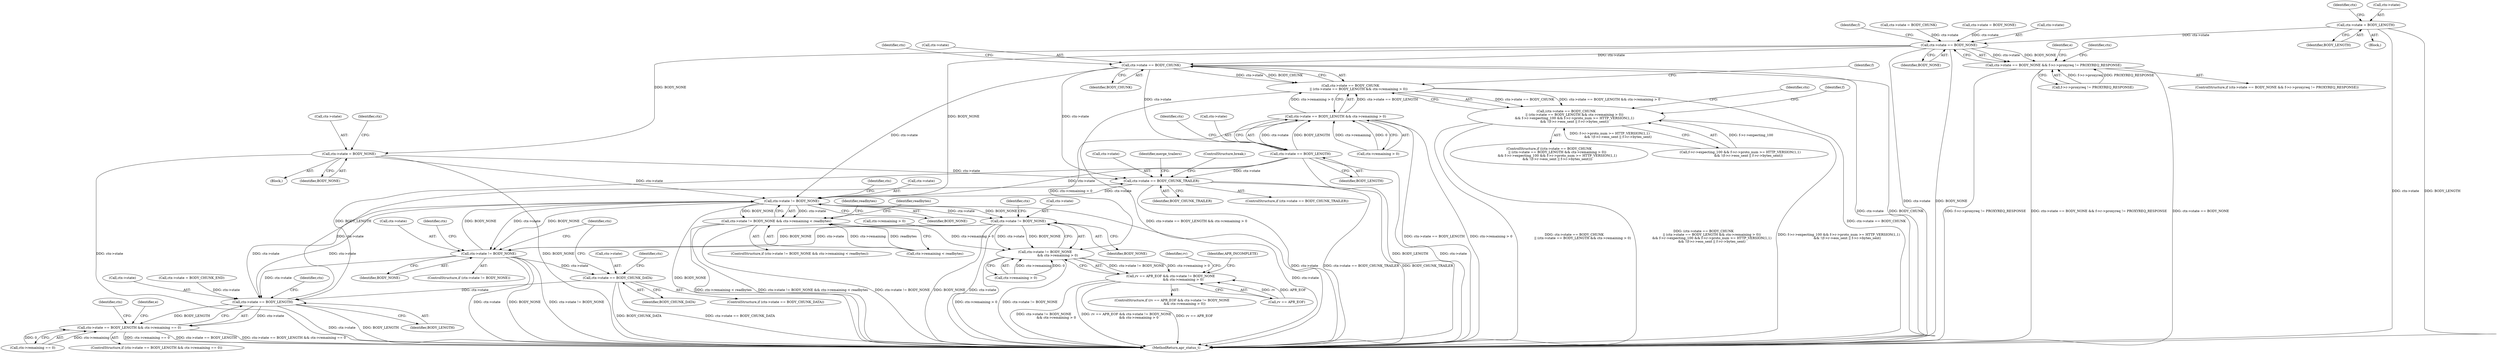 digraph "0_httpd_e427c41257957b57036d5a549b260b6185d1dd73@pointer" {
"1000290" [label="(Call,ctx->state = BODY_LENGTH)"];
"1000343" [label="(Call,ctx->state == BODY_NONE)"];
"1000342" [label="(Call,ctx->state == BODY_NONE && f->r->proxyreq != PROXYREQ_RESPONSE)"];
"1000377" [label="(Call,ctx->state == BODY_CHUNK)"];
"1000376" [label="(Call,ctx->state == BODY_CHUNK\n                || (ctx->state == BODY_LENGTH && ctx->remaining > 0))"];
"1000375" [label="(Call,(ctx->state == BODY_CHUNK\n                || (ctx->state == BODY_LENGTH && ctx->remaining > 0))\n                && f->r->expecting_100 && f->r->proto_num >= HTTP_VERSION(1,1)\n                && !(f->r->eos_sent || f->r->bytes_sent))"];
"1000383" [label="(Call,ctx->state == BODY_LENGTH)"];
"1000382" [label="(Call,ctx->state == BODY_LENGTH && ctx->remaining > 0)"];
"1000735" [label="(Call,ctx->state != BODY_NONE\n                        && ctx->remaining > 0)"];
"1000731" [label="(Call,rv == APR_EOF && ctx->state != BODY_NONE\n                        && ctx->remaining > 0)"];
"1000655" [label="(Call,ctx->state == BODY_CHUNK_TRAILER)"];
"1000682" [label="(Call,ctx->state != BODY_NONE)"];
"1000681" [label="(Call,ctx->state != BODY_NONE && ctx->remaining < readbytes)"];
"1000736" [label="(Call,ctx->state != BODY_NONE)"];
"1000766" [label="(Call,ctx->state != BODY_NONE)"];
"1000798" [label="(Call,ctx->state == BODY_CHUNK_DATA)"];
"1000816" [label="(Call,ctx->state == BODY_LENGTH)"];
"1000815" [label="(Call,ctx->state == BODY_LENGTH && ctx->remaining == 0)"];
"1000431" [label="(Call,ctx->state = BODY_NONE)"];
"1000432" [label="(Call,ctx->state)"];
"1000351" [label="(Identifier,f)"];
"1000731" [label="(Call,rv == APR_EOF && ctx->state != BODY_NONE\n                        && ctx->remaining > 0)"];
"1000700" [label="(Identifier,readbytes)"];
"1000823" [label="(Identifier,ctx)"];
"1000686" [label="(Identifier,BODY_NONE)"];
"1000387" [label="(Identifier,BODY_LENGTH)"];
"1000687" [label="(Call,ctx->remaining < readbytes)"];
"1000689" [label="(Identifier,ctx)"];
"1000799" [label="(Call,ctx->state)"];
"1000765" [label="(ControlStructure,if (ctx->state != BODY_NONE))"];
"1000821" [label="(Call,ctx->remaining == 0)"];
"1000300" [label="(Identifier,ctx)"];
"1000431" [label="(Call,ctx->state = BODY_NONE)"];
"1000377" [label="(Call,ctx->state == BODY_CHUNK)"];
"1000390" [label="(Identifier,ctx)"];
"1000820" [label="(Identifier,BODY_LENGTH)"];
"1000341" [label="(ControlStructure,if (ctx->state == BODY_NONE && f->r->proxyreq != PROXYREQ_RESPONSE))"];
"1000778" [label="(Call,ctx->remaining > 0)"];
"1000736" [label="(Call,ctx->state != BODY_NONE)"];
"1000815" [label="(Call,ctx->state == BODY_LENGTH && ctx->remaining == 0)"];
"1000348" [label="(Call,f->r->proxyreq != PROXYREQ_RESPONSE)"];
"1000382" [label="(Call,ctx->state == BODY_LENGTH && ctx->remaining > 0)"];
"1000427" [label="(Identifier,f)"];
"1000774" [label="(Identifier,ctx)"];
"1000743" [label="(Identifier,ctx)"];
"1000288" [label="(Block,)"];
"1000261" [label="(Call,ctx->state = BODY_CHUNK)"];
"1000817" [label="(Call,ctx->state)"];
"1000435" [label="(Identifier,BODY_NONE)"];
"1000375" [label="(Call,(ctx->state == BODY_CHUNK\n                || (ctx->state == BODY_LENGTH && ctx->remaining > 0))\n                && f->r->expecting_100 && f->r->proto_num >= HTTP_VERSION(1,1)\n                && !(f->r->eos_sent || f->r->bytes_sent))"];
"1000751" [label="(Identifier,rv)"];
"1000766" [label="(Call,ctx->state != BODY_NONE)"];
"1000342" [label="(Call,ctx->state == BODY_NONE && f->r->proxyreq != PROXYREQ_RESPONSE)"];
"1000828" [label="(Identifier,e)"];
"1000737" [label="(Call,ctx->state)"];
"1000845" [label="(Identifier,ctx)"];
"1000654" [label="(ControlStructure,if (ctx->state == BODY_CHUNK_TRAILER))"];
"1000520" [label="(Identifier,ctx)"];
"1000384" [label="(Call,ctx->state)"];
"1000680" [label="(ControlStructure,if (ctx->state != BODY_NONE && ctx->remaining < readbytes))"];
"1000376" [label="(Call,ctx->state == BODY_CHUNK\n                || (ctx->state == BODY_LENGTH && ctx->remaining > 0))"];
"1000748" [label="(Identifier,APR_INCOMPLETE)"];
"1000735" [label="(Call,ctx->state != BODY_NONE\n                        && ctx->remaining > 0)"];
"1000357" [label="(Identifier,e)"];
"1000385" [label="(Identifier,ctx)"];
"1000908" [label="(MethodReturn,apr_status_t)"];
"1000290" [label="(Call,ctx->state = BODY_LENGTH)"];
"1000196" [label="(Call,ctx->state = BODY_NONE)"];
"1000740" [label="(Identifier,BODY_NONE)"];
"1000347" [label="(Identifier,BODY_NONE)"];
"1000682" [label="(Call,ctx->state != BODY_NONE)"];
"1000430" [label="(Block,)"];
"1000804" [label="(Call,ctx->state = BODY_CHUNK_END)"];
"1000741" [label="(Call,ctx->remaining > 0)"];
"1000294" [label="(Identifier,BODY_LENGTH)"];
"1000383" [label="(Call,ctx->state == BODY_LENGTH)"];
"1000818" [label="(Identifier,ctx)"];
"1000438" [label="(Identifier,ctx)"];
"1000343" [label="(Call,ctx->state == BODY_NONE)"];
"1000816" [label="(Call,ctx->state == BODY_LENGTH)"];
"1000798" [label="(Call,ctx->state == BODY_CHUNK_DATA)"];
"1000381" [label="(Identifier,BODY_CHUNK)"];
"1000814" [label="(ControlStructure,if (ctx->state == BODY_LENGTH && ctx->remaining == 0))"];
"1000770" [label="(Identifier,BODY_NONE)"];
"1000656" [label="(Call,ctx->state)"];
"1000681" [label="(Call,ctx->state != BODY_NONE && ctx->remaining < readbytes)"];
"1000730" [label="(ControlStructure,if (rv == APR_EOF && ctx->state != BODY_NONE\n                        && ctx->remaining > 0))"];
"1000291" [label="(Call,ctx->state)"];
"1000732" [label="(Call,rv == APR_EOF)"];
"1000659" [label="(Identifier,BODY_CHUNK_TRAILER)"];
"1000806" [label="(Identifier,ctx)"];
"1000396" [label="(Identifier,f)"];
"1000374" [label="(ControlStructure,if ((ctx->state == BODY_CHUNK\n                || (ctx->state == BODY_LENGTH && ctx->remaining > 0))\n                && f->r->expecting_100 && f->r->proto_num >= HTTP_VERSION(1,1)\n                && !(f->r->eos_sent || f->r->bytes_sent)))"];
"1000393" [label="(Call,f->r->expecting_100 && f->r->proto_num >= HTTP_VERSION(1,1)\n                && !(f->r->eos_sent || f->r->bytes_sent))"];
"1000388" [label="(Call,ctx->remaining > 0)"];
"1000655" [label="(Call,ctx->state == BODY_CHUNK_TRAILER)"];
"1000767" [label="(Call,ctx->state)"];
"1000797" [label="(ControlStructure,if (ctx->state == BODY_CHUNK_DATA))"];
"1000663" [label="(Identifier,merge_trailers)"];
"1000379" [label="(Identifier,ctx)"];
"1000378" [label="(Call,ctx->state)"];
"1000694" [label="(Identifier,readbytes)"];
"1000683" [label="(Call,ctx->state)"];
"1000344" [label="(Call,ctx->state)"];
"1000802" [label="(Identifier,BODY_CHUNK_DATA)"];
"1000675" [label="(ControlStructure,break;)"];
"1000290" -> "1000288"  [label="AST: "];
"1000290" -> "1000294"  [label="CFG: "];
"1000291" -> "1000290"  [label="AST: "];
"1000294" -> "1000290"  [label="AST: "];
"1000300" -> "1000290"  [label="CFG: "];
"1000290" -> "1000908"  [label="DDG: ctx->state"];
"1000290" -> "1000908"  [label="DDG: BODY_LENGTH"];
"1000290" -> "1000343"  [label="DDG: ctx->state"];
"1000343" -> "1000342"  [label="AST: "];
"1000343" -> "1000347"  [label="CFG: "];
"1000344" -> "1000343"  [label="AST: "];
"1000347" -> "1000343"  [label="AST: "];
"1000351" -> "1000343"  [label="CFG: "];
"1000342" -> "1000343"  [label="CFG: "];
"1000343" -> "1000908"  [label="DDG: ctx->state"];
"1000343" -> "1000908"  [label="DDG: BODY_NONE"];
"1000343" -> "1000342"  [label="DDG: ctx->state"];
"1000343" -> "1000342"  [label="DDG: BODY_NONE"];
"1000261" -> "1000343"  [label="DDG: ctx->state"];
"1000196" -> "1000343"  [label="DDG: ctx->state"];
"1000343" -> "1000377"  [label="DDG: ctx->state"];
"1000343" -> "1000431"  [label="DDG: BODY_NONE"];
"1000343" -> "1000682"  [label="DDG: BODY_NONE"];
"1000342" -> "1000341"  [label="AST: "];
"1000342" -> "1000348"  [label="CFG: "];
"1000348" -> "1000342"  [label="AST: "];
"1000357" -> "1000342"  [label="CFG: "];
"1000379" -> "1000342"  [label="CFG: "];
"1000342" -> "1000908"  [label="DDG: ctx->state == BODY_NONE"];
"1000342" -> "1000908"  [label="DDG: f->r->proxyreq != PROXYREQ_RESPONSE"];
"1000342" -> "1000908"  [label="DDG: ctx->state == BODY_NONE && f->r->proxyreq != PROXYREQ_RESPONSE"];
"1000348" -> "1000342"  [label="DDG: f->r->proxyreq"];
"1000348" -> "1000342"  [label="DDG: PROXYREQ_RESPONSE"];
"1000377" -> "1000376"  [label="AST: "];
"1000377" -> "1000381"  [label="CFG: "];
"1000378" -> "1000377"  [label="AST: "];
"1000381" -> "1000377"  [label="AST: "];
"1000385" -> "1000377"  [label="CFG: "];
"1000376" -> "1000377"  [label="CFG: "];
"1000377" -> "1000908"  [label="DDG: ctx->state"];
"1000377" -> "1000908"  [label="DDG: BODY_CHUNK"];
"1000377" -> "1000376"  [label="DDG: ctx->state"];
"1000377" -> "1000376"  [label="DDG: BODY_CHUNK"];
"1000377" -> "1000383"  [label="DDG: ctx->state"];
"1000377" -> "1000655"  [label="DDG: ctx->state"];
"1000377" -> "1000682"  [label="DDG: ctx->state"];
"1000376" -> "1000375"  [label="AST: "];
"1000376" -> "1000382"  [label="CFG: "];
"1000382" -> "1000376"  [label="AST: "];
"1000396" -> "1000376"  [label="CFG: "];
"1000375" -> "1000376"  [label="CFG: "];
"1000376" -> "1000908"  [label="DDG: ctx->state == BODY_CHUNK"];
"1000376" -> "1000908"  [label="DDG: ctx->state == BODY_LENGTH && ctx->remaining > 0"];
"1000376" -> "1000375"  [label="DDG: ctx->state == BODY_CHUNK"];
"1000376" -> "1000375"  [label="DDG: ctx->state == BODY_LENGTH && ctx->remaining > 0"];
"1000382" -> "1000376"  [label="DDG: ctx->state == BODY_LENGTH"];
"1000382" -> "1000376"  [label="DDG: ctx->remaining > 0"];
"1000375" -> "1000374"  [label="AST: "];
"1000375" -> "1000393"  [label="CFG: "];
"1000393" -> "1000375"  [label="AST: "];
"1000427" -> "1000375"  [label="CFG: "];
"1000520" -> "1000375"  [label="CFG: "];
"1000375" -> "1000908"  [label="DDG: ctx->state == BODY_CHUNK\n                || (ctx->state == BODY_LENGTH && ctx->remaining > 0)"];
"1000375" -> "1000908"  [label="DDG: (ctx->state == BODY_CHUNK\n                || (ctx->state == BODY_LENGTH && ctx->remaining > 0))\n                && f->r->expecting_100 && f->r->proto_num >= HTTP_VERSION(1,1)\n                && !(f->r->eos_sent || f->r->bytes_sent)"];
"1000375" -> "1000908"  [label="DDG: f->r->expecting_100 && f->r->proto_num >= HTTP_VERSION(1,1)\n                && !(f->r->eos_sent || f->r->bytes_sent)"];
"1000393" -> "1000375"  [label="DDG: f->r->expecting_100"];
"1000393" -> "1000375"  [label="DDG: f->r->proto_num >= HTTP_VERSION(1,1)\n                && !(f->r->eos_sent || f->r->bytes_sent)"];
"1000383" -> "1000382"  [label="AST: "];
"1000383" -> "1000387"  [label="CFG: "];
"1000384" -> "1000383"  [label="AST: "];
"1000387" -> "1000383"  [label="AST: "];
"1000390" -> "1000383"  [label="CFG: "];
"1000382" -> "1000383"  [label="CFG: "];
"1000383" -> "1000908"  [label="DDG: ctx->state"];
"1000383" -> "1000908"  [label="DDG: BODY_LENGTH"];
"1000383" -> "1000382"  [label="DDG: ctx->state"];
"1000383" -> "1000382"  [label="DDG: BODY_LENGTH"];
"1000383" -> "1000655"  [label="DDG: ctx->state"];
"1000383" -> "1000682"  [label="DDG: ctx->state"];
"1000383" -> "1000816"  [label="DDG: BODY_LENGTH"];
"1000382" -> "1000388"  [label="CFG: "];
"1000388" -> "1000382"  [label="AST: "];
"1000382" -> "1000908"  [label="DDG: ctx->state == BODY_LENGTH"];
"1000382" -> "1000908"  [label="DDG: ctx->remaining > 0"];
"1000388" -> "1000382"  [label="DDG: ctx->remaining"];
"1000388" -> "1000382"  [label="DDG: 0"];
"1000382" -> "1000735"  [label="DDG: ctx->remaining > 0"];
"1000735" -> "1000731"  [label="AST: "];
"1000735" -> "1000736"  [label="CFG: "];
"1000735" -> "1000741"  [label="CFG: "];
"1000736" -> "1000735"  [label="AST: "];
"1000741" -> "1000735"  [label="AST: "];
"1000731" -> "1000735"  [label="CFG: "];
"1000735" -> "1000908"  [label="DDG: ctx->remaining > 0"];
"1000735" -> "1000908"  [label="DDG: ctx->state != BODY_NONE"];
"1000735" -> "1000731"  [label="DDG: ctx->state != BODY_NONE"];
"1000735" -> "1000731"  [label="DDG: ctx->remaining > 0"];
"1000736" -> "1000735"  [label="DDG: ctx->state"];
"1000736" -> "1000735"  [label="DDG: BODY_NONE"];
"1000741" -> "1000735"  [label="DDG: ctx->remaining"];
"1000741" -> "1000735"  [label="DDG: 0"];
"1000778" -> "1000735"  [label="DDG: ctx->remaining > 0"];
"1000731" -> "1000730"  [label="AST: "];
"1000731" -> "1000732"  [label="CFG: "];
"1000732" -> "1000731"  [label="AST: "];
"1000748" -> "1000731"  [label="CFG: "];
"1000751" -> "1000731"  [label="CFG: "];
"1000731" -> "1000908"  [label="DDG: ctx->state != BODY_NONE\n                        && ctx->remaining > 0"];
"1000731" -> "1000908"  [label="DDG: rv == APR_EOF && ctx->state != BODY_NONE\n                        && ctx->remaining > 0"];
"1000731" -> "1000908"  [label="DDG: rv == APR_EOF"];
"1000732" -> "1000731"  [label="DDG: rv"];
"1000732" -> "1000731"  [label="DDG: APR_EOF"];
"1000655" -> "1000654"  [label="AST: "];
"1000655" -> "1000659"  [label="CFG: "];
"1000656" -> "1000655"  [label="AST: "];
"1000659" -> "1000655"  [label="AST: "];
"1000663" -> "1000655"  [label="CFG: "];
"1000675" -> "1000655"  [label="CFG: "];
"1000655" -> "1000908"  [label="DDG: ctx->state"];
"1000655" -> "1000908"  [label="DDG: ctx->state == BODY_CHUNK_TRAILER"];
"1000655" -> "1000908"  [label="DDG: BODY_CHUNK_TRAILER"];
"1000816" -> "1000655"  [label="DDG: ctx->state"];
"1000431" -> "1000655"  [label="DDG: ctx->state"];
"1000655" -> "1000682"  [label="DDG: ctx->state"];
"1000682" -> "1000681"  [label="AST: "];
"1000682" -> "1000686"  [label="CFG: "];
"1000683" -> "1000682"  [label="AST: "];
"1000686" -> "1000682"  [label="AST: "];
"1000689" -> "1000682"  [label="CFG: "];
"1000681" -> "1000682"  [label="CFG: "];
"1000682" -> "1000908"  [label="DDG: ctx->state"];
"1000682" -> "1000908"  [label="DDG: BODY_NONE"];
"1000682" -> "1000681"  [label="DDG: ctx->state"];
"1000682" -> "1000681"  [label="DDG: BODY_NONE"];
"1000816" -> "1000682"  [label="DDG: ctx->state"];
"1000431" -> "1000682"  [label="DDG: ctx->state"];
"1000766" -> "1000682"  [label="DDG: BODY_NONE"];
"1000682" -> "1000736"  [label="DDG: ctx->state"];
"1000682" -> "1000736"  [label="DDG: BODY_NONE"];
"1000682" -> "1000766"  [label="DDG: ctx->state"];
"1000682" -> "1000766"  [label="DDG: BODY_NONE"];
"1000682" -> "1000816"  [label="DDG: ctx->state"];
"1000681" -> "1000680"  [label="AST: "];
"1000681" -> "1000687"  [label="CFG: "];
"1000687" -> "1000681"  [label="AST: "];
"1000694" -> "1000681"  [label="CFG: "];
"1000700" -> "1000681"  [label="CFG: "];
"1000681" -> "1000908"  [label="DDG: ctx->state != BODY_NONE && ctx->remaining < readbytes"];
"1000681" -> "1000908"  [label="DDG: ctx->state != BODY_NONE"];
"1000681" -> "1000908"  [label="DDG: ctx->remaining < readbytes"];
"1000687" -> "1000681"  [label="DDG: ctx->remaining"];
"1000687" -> "1000681"  [label="DDG: readbytes"];
"1000736" -> "1000740"  [label="CFG: "];
"1000737" -> "1000736"  [label="AST: "];
"1000740" -> "1000736"  [label="AST: "];
"1000743" -> "1000736"  [label="CFG: "];
"1000736" -> "1000908"  [label="DDG: BODY_NONE"];
"1000736" -> "1000908"  [label="DDG: ctx->state"];
"1000736" -> "1000766"  [label="DDG: ctx->state"];
"1000736" -> "1000766"  [label="DDG: BODY_NONE"];
"1000766" -> "1000765"  [label="AST: "];
"1000766" -> "1000770"  [label="CFG: "];
"1000767" -> "1000766"  [label="AST: "];
"1000770" -> "1000766"  [label="AST: "];
"1000774" -> "1000766"  [label="CFG: "];
"1000818" -> "1000766"  [label="CFG: "];
"1000766" -> "1000908"  [label="DDG: ctx->state"];
"1000766" -> "1000908"  [label="DDG: BODY_NONE"];
"1000766" -> "1000908"  [label="DDG: ctx->state != BODY_NONE"];
"1000766" -> "1000798"  [label="DDG: ctx->state"];
"1000766" -> "1000816"  [label="DDG: ctx->state"];
"1000798" -> "1000797"  [label="AST: "];
"1000798" -> "1000802"  [label="CFG: "];
"1000799" -> "1000798"  [label="AST: "];
"1000802" -> "1000798"  [label="AST: "];
"1000806" -> "1000798"  [label="CFG: "];
"1000818" -> "1000798"  [label="CFG: "];
"1000798" -> "1000908"  [label="DDG: BODY_CHUNK_DATA"];
"1000798" -> "1000908"  [label="DDG: ctx->state == BODY_CHUNK_DATA"];
"1000798" -> "1000816"  [label="DDG: ctx->state"];
"1000816" -> "1000815"  [label="AST: "];
"1000816" -> "1000820"  [label="CFG: "];
"1000817" -> "1000816"  [label="AST: "];
"1000820" -> "1000816"  [label="AST: "];
"1000823" -> "1000816"  [label="CFG: "];
"1000815" -> "1000816"  [label="CFG: "];
"1000816" -> "1000908"  [label="DDG: ctx->state"];
"1000816" -> "1000908"  [label="DDG: BODY_LENGTH"];
"1000816" -> "1000815"  [label="DDG: ctx->state"];
"1000816" -> "1000815"  [label="DDG: BODY_LENGTH"];
"1000804" -> "1000816"  [label="DDG: ctx->state"];
"1000815" -> "1000814"  [label="AST: "];
"1000815" -> "1000821"  [label="CFG: "];
"1000821" -> "1000815"  [label="AST: "];
"1000828" -> "1000815"  [label="CFG: "];
"1000845" -> "1000815"  [label="CFG: "];
"1000815" -> "1000908"  [label="DDG: ctx->state == BODY_LENGTH"];
"1000815" -> "1000908"  [label="DDG: ctx->state == BODY_LENGTH && ctx->remaining == 0"];
"1000815" -> "1000908"  [label="DDG: ctx->remaining == 0"];
"1000821" -> "1000815"  [label="DDG: ctx->remaining"];
"1000821" -> "1000815"  [label="DDG: 0"];
"1000431" -> "1000430"  [label="AST: "];
"1000431" -> "1000435"  [label="CFG: "];
"1000432" -> "1000431"  [label="AST: "];
"1000435" -> "1000431"  [label="AST: "];
"1000438" -> "1000431"  [label="CFG: "];
"1000431" -> "1000908"  [label="DDG: ctx->state"];
"1000431" -> "1000908"  [label="DDG: BODY_NONE"];
}
